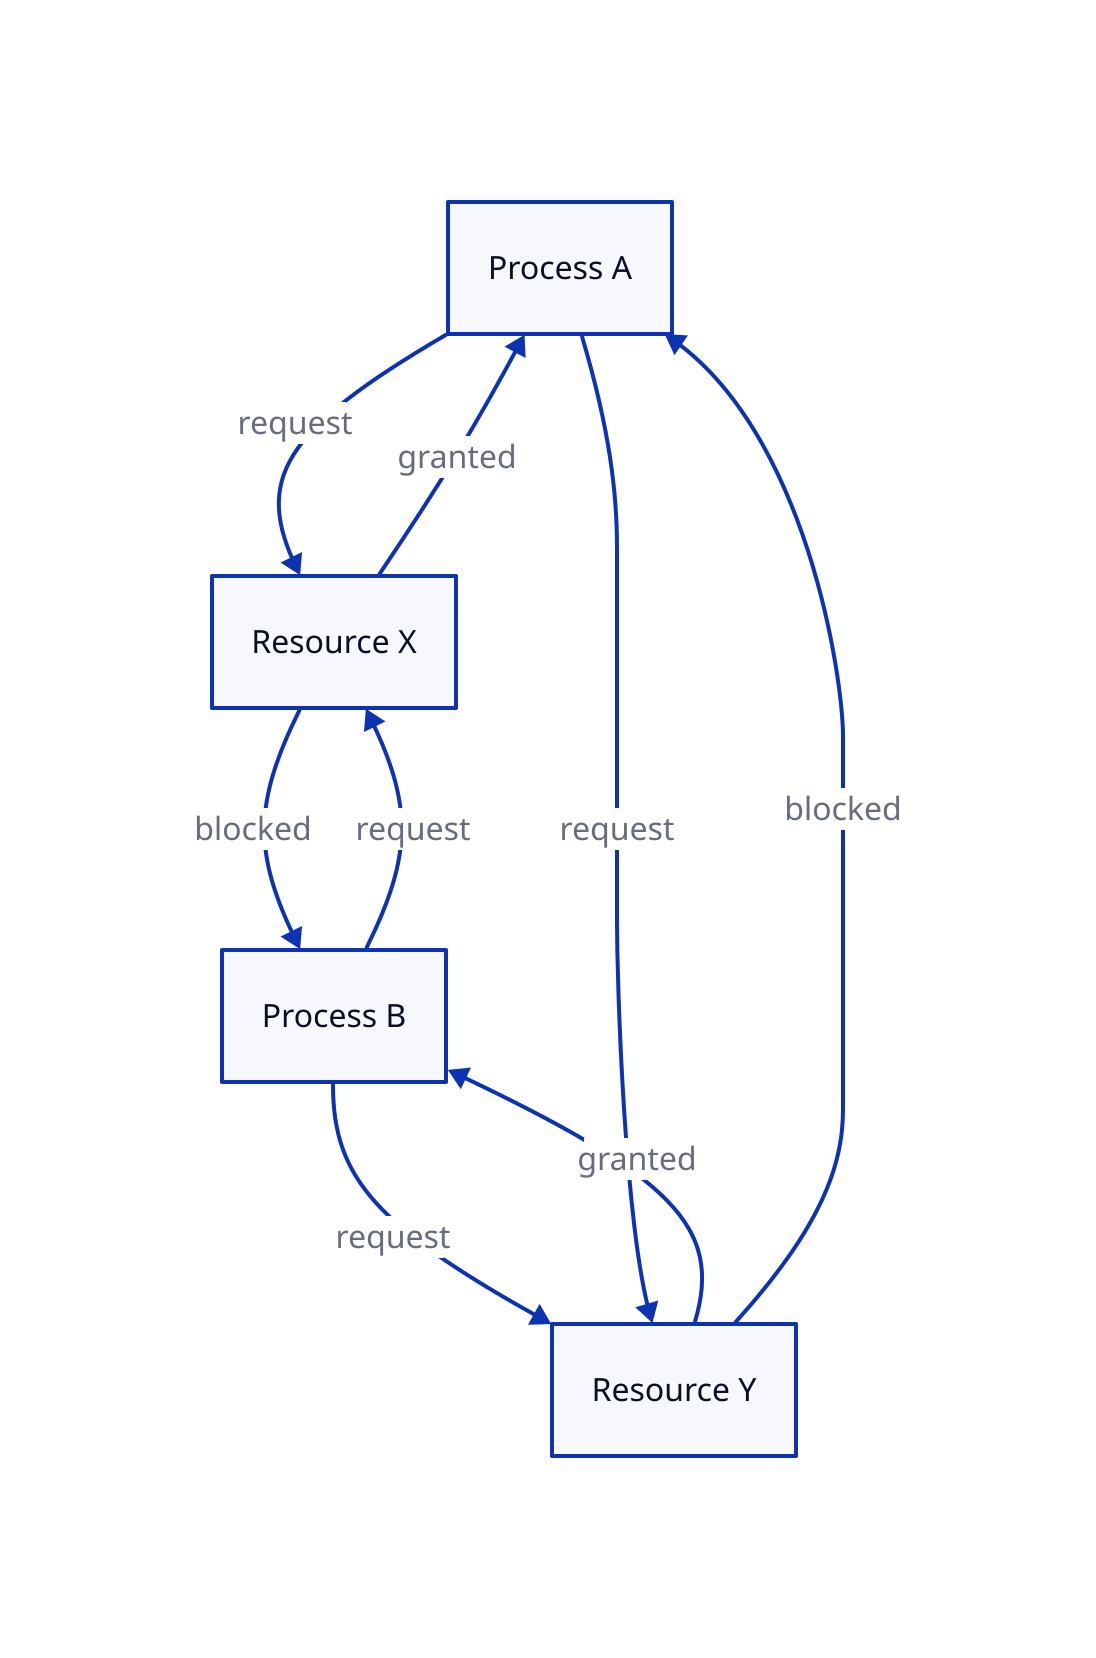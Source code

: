 Process A -> Resource X: request
Process B -> Resource Y: request
Resource X -> Process A: granted
Resource Y -> Process B: granted
Process A -> Resource Y: request
Process B -> Resource X: request
Resource Y -> Process A: blocked
Resource X -> Process B: blocked